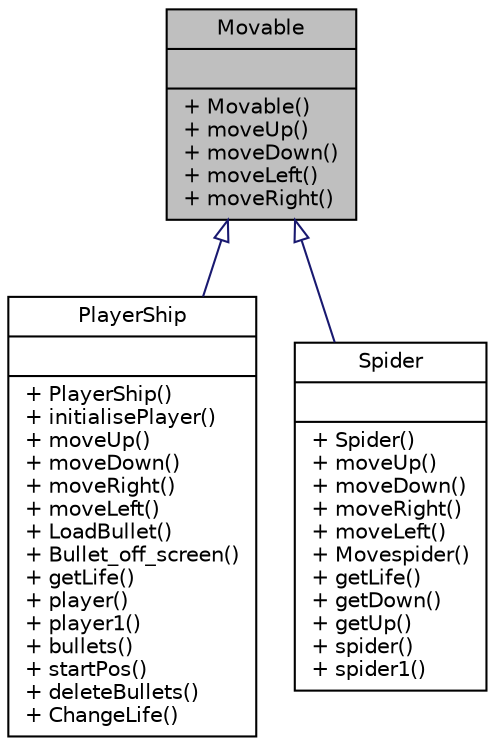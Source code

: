 digraph "Movable"
{
  edge [fontname="Helvetica",fontsize="10",labelfontname="Helvetica",labelfontsize="10"];
  node [fontname="Helvetica",fontsize="10",shape=record];
  Node0 [label="{Movable\n||+ Movable()\l+ moveUp()\l+ moveDown()\l+ moveLeft()\l+ moveRight()\l}",height=0.2,width=0.4,color="black", fillcolor="grey75", style="filled", fontcolor="black"];
  Node0 -> Node1 [dir="back",color="midnightblue",fontsize="10",style="solid",arrowtail="onormal",fontname="Helvetica"];
  Node1 [label="{PlayerShip\n||+ PlayerShip()\l+ initialisePlayer()\l+ moveUp()\l+ moveDown()\l+ moveRight()\l+ moveLeft()\l+ LoadBullet()\l+ Bullet_off_screen()\l+ getLife()\l+ player()\l+ player1()\l+ bullets()\l+ startPos()\l+ deleteBullets()\l+ ChangeLife()\l}",height=0.2,width=0.4,color="black", fillcolor="white", style="filled",URL="$class_player_ship.html",tooltip="The purpose of this class is to create a game entity of type mushrrom and create the corresponding re..."];
  Node0 -> Node2 [dir="back",color="midnightblue",fontsize="10",style="solid",arrowtail="onormal",fontname="Helvetica"];
  Node2 [label="{Spider\n||+ Spider()\l+ moveUp()\l+ moveDown()\l+ moveRight()\l+ moveLeft()\l+ Movespider()\l+ getLife()\l+ getDown()\l+ getUp()\l+ spider()\l+ spider1()\l}",height=0.2,width=0.4,color="black", fillcolor="white", style="filled",URL="$class_spider.html",tooltip="The purpose of this class is to create a game entity of type Spider and create the corresponding resp..."];
}
